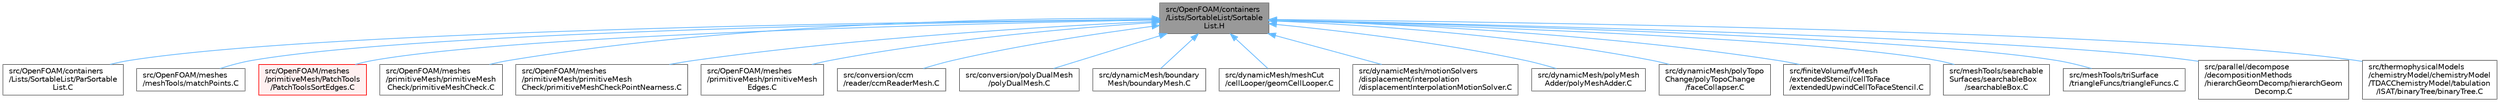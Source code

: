 digraph "src/OpenFOAM/containers/Lists/SortableList/SortableList.H"
{
 // LATEX_PDF_SIZE
  bgcolor="transparent";
  edge [fontname=Helvetica,fontsize=10,labelfontname=Helvetica,labelfontsize=10];
  node [fontname=Helvetica,fontsize=10,shape=box,height=0.2,width=0.4];
  Node1 [id="Node000001",label="src/OpenFOAM/containers\l/Lists/SortableList/Sortable\lList.H",height=0.2,width=0.4,color="gray40", fillcolor="grey60", style="filled", fontcolor="black",tooltip=" "];
  Node1 -> Node2 [id="edge1_Node000001_Node000002",dir="back",color="steelblue1",style="solid",tooltip=" "];
  Node2 [id="Node000002",label="src/OpenFOAM/containers\l/Lists/SortableList/ParSortable\lList.C",height=0.2,width=0.4,color="grey40", fillcolor="white", style="filled",URL="$ParSortableList_8C.html",tooltip=" "];
  Node1 -> Node3 [id="edge2_Node000001_Node000003",dir="back",color="steelblue1",style="solid",tooltip=" "];
  Node3 [id="Node000003",label="src/OpenFOAM/meshes\l/meshTools/matchPoints.C",height=0.2,width=0.4,color="grey40", fillcolor="white", style="filled",URL="$matchPoints_8C.html",tooltip=" "];
  Node1 -> Node4 [id="edge3_Node000001_Node000004",dir="back",color="steelblue1",style="solid",tooltip=" "];
  Node4 [id="Node000004",label="src/OpenFOAM/meshes\l/primitiveMesh/PatchTools\l/PatchToolsSortEdges.C",height=0.2,width=0.4,color="red", fillcolor="#FFF0F0", style="filled",URL="$PatchToolsSortEdges_8C.html",tooltip=" "];
  Node1 -> Node6 [id="edge4_Node000001_Node000006",dir="back",color="steelblue1",style="solid",tooltip=" "];
  Node6 [id="Node000006",label="src/OpenFOAM/meshes\l/primitiveMesh/primitiveMesh\lCheck/primitiveMeshCheck.C",height=0.2,width=0.4,color="grey40", fillcolor="white", style="filled",URL="$primitiveMeshCheck_8C.html",tooltip=" "];
  Node1 -> Node7 [id="edge5_Node000001_Node000007",dir="back",color="steelblue1",style="solid",tooltip=" "];
  Node7 [id="Node000007",label="src/OpenFOAM/meshes\l/primitiveMesh/primitiveMesh\lCheck/primitiveMeshCheckPointNearness.C",height=0.2,width=0.4,color="grey40", fillcolor="white", style="filled",URL="$primitiveMeshCheckPointNearness_8C.html",tooltip=" "];
  Node1 -> Node8 [id="edge6_Node000001_Node000008",dir="back",color="steelblue1",style="solid",tooltip=" "];
  Node8 [id="Node000008",label="src/OpenFOAM/meshes\l/primitiveMesh/primitiveMesh\lEdges.C",height=0.2,width=0.4,color="grey40", fillcolor="white", style="filled",URL="$primitiveMeshEdges_8C.html",tooltip=" "];
  Node1 -> Node9 [id="edge7_Node000001_Node000009",dir="back",color="steelblue1",style="solid",tooltip=" "];
  Node9 [id="Node000009",label="src/conversion/ccm\l/reader/ccmReaderMesh.C",height=0.2,width=0.4,color="grey40", fillcolor="white", style="filled",URL="$ccmReaderMesh_8C.html",tooltip=" "];
  Node1 -> Node10 [id="edge8_Node000001_Node000010",dir="back",color="steelblue1",style="solid",tooltip=" "];
  Node10 [id="Node000010",label="src/conversion/polyDualMesh\l/polyDualMesh.C",height=0.2,width=0.4,color="grey40", fillcolor="white", style="filled",URL="$polyDualMesh_8C.html",tooltip=" "];
  Node1 -> Node11 [id="edge9_Node000001_Node000011",dir="back",color="steelblue1",style="solid",tooltip=" "];
  Node11 [id="Node000011",label="src/dynamicMesh/boundary\lMesh/boundaryMesh.C",height=0.2,width=0.4,color="grey40", fillcolor="white", style="filled",URL="$boundaryMesh_8C.html",tooltip=" "];
  Node1 -> Node12 [id="edge10_Node000001_Node000012",dir="back",color="steelblue1",style="solid",tooltip=" "];
  Node12 [id="Node000012",label="src/dynamicMesh/meshCut\l/cellLooper/geomCellLooper.C",height=0.2,width=0.4,color="grey40", fillcolor="white", style="filled",URL="$geomCellLooper_8C.html",tooltip=" "];
  Node1 -> Node13 [id="edge11_Node000001_Node000013",dir="back",color="steelblue1",style="solid",tooltip=" "];
  Node13 [id="Node000013",label="src/dynamicMesh/motionSolvers\l/displacement/interpolation\l/displacementInterpolationMotionSolver.C",height=0.2,width=0.4,color="grey40", fillcolor="white", style="filled",URL="$displacementInterpolationMotionSolver_8C.html",tooltip=" "];
  Node1 -> Node14 [id="edge12_Node000001_Node000014",dir="back",color="steelblue1",style="solid",tooltip=" "];
  Node14 [id="Node000014",label="src/dynamicMesh/polyMesh\lAdder/polyMeshAdder.C",height=0.2,width=0.4,color="grey40", fillcolor="white", style="filled",URL="$polyMeshAdder_8C.html",tooltip=" "];
  Node1 -> Node15 [id="edge13_Node000001_Node000015",dir="back",color="steelblue1",style="solid",tooltip=" "];
  Node15 [id="Node000015",label="src/dynamicMesh/polyTopo\lChange/polyTopoChange\l/faceCollapser.C",height=0.2,width=0.4,color="grey40", fillcolor="white", style="filled",URL="$faceCollapser_8C.html",tooltip=" "];
  Node1 -> Node16 [id="edge14_Node000001_Node000016",dir="back",color="steelblue1",style="solid",tooltip=" "];
  Node16 [id="Node000016",label="src/finiteVolume/fvMesh\l/extendedStencil/cellToFace\l/extendedUpwindCellToFaceStencil.C",height=0.2,width=0.4,color="grey40", fillcolor="white", style="filled",URL="$extendedUpwindCellToFaceStencil_8C.html",tooltip=" "];
  Node1 -> Node17 [id="edge15_Node000001_Node000017",dir="back",color="steelblue1",style="solid",tooltip=" "];
  Node17 [id="Node000017",label="src/meshTools/searchable\lSurfaces/searchableBox\l/searchableBox.C",height=0.2,width=0.4,color="grey40", fillcolor="white", style="filled",URL="$searchableBox_8C.html",tooltip=" "];
  Node1 -> Node18 [id="edge16_Node000001_Node000018",dir="back",color="steelblue1",style="solid",tooltip=" "];
  Node18 [id="Node000018",label="src/meshTools/triSurface\l/triangleFuncs/triangleFuncs.C",height=0.2,width=0.4,color="grey40", fillcolor="white", style="filled",URL="$triangleFuncs_8C.html",tooltip=" "];
  Node1 -> Node19 [id="edge17_Node000001_Node000019",dir="back",color="steelblue1",style="solid",tooltip=" "];
  Node19 [id="Node000019",label="src/parallel/decompose\l/decompositionMethods\l/hierarchGeomDecomp/hierarchGeom\lDecomp.C",height=0.2,width=0.4,color="grey40", fillcolor="white", style="filled",URL="$hierarchGeomDecomp_8C.html",tooltip=" "];
  Node1 -> Node20 [id="edge18_Node000001_Node000020",dir="back",color="steelblue1",style="solid",tooltip=" "];
  Node20 [id="Node000020",label="src/thermophysicalModels\l/chemistryModel/chemistryModel\l/TDACChemistryModel/tabulation\l/ISAT/binaryTree/binaryTree.C",height=0.2,width=0.4,color="grey40", fillcolor="white", style="filled",URL="$binaryTree_8C.html",tooltip=" "];
}
